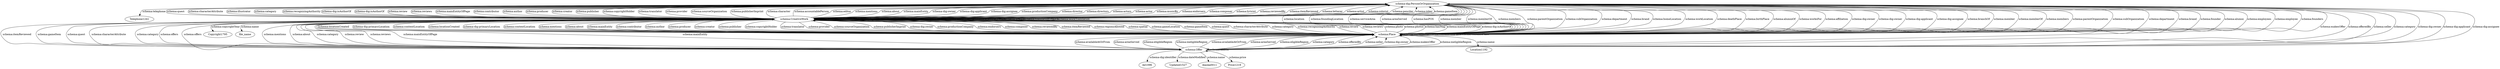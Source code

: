 digraph {
  Telephone1241 [type=attribute_name,label=Telephone1241]
  "schema-dig:PersonOrOrganization1" [type=class_uri,label="schema-dig:PersonOrOrganization"]
  Copyright1795 [type=attribute_name,label=Copyright1795]
  "schema:CreativeWork1" [type=class_uri,label="schema:CreativeWork"]
  file_name [type=attribute_name,label=file_name]
  Ad1096 [type=attribute_name,label=Ad1096]
  "schema:Offer1" [type=class_uri,label="schema:Offer"]
  Updated1527 [type=attribute_name,label=Updated1527]
  Alaska0011 [type=attribute_name,label=Alaska0011]
  Price1219 [type=attribute_name,label=Price1219]
  Location1192 [type=attribute_name,label=Location1192]
  "schema:Place1" [type=class_uri,label="schema:Place"]
  "schema-dig:PersonOrOrganization1" -> Telephone1241 [label="schema:telephone",type=st_property_uri]
  "schema:CreativeWork1" -> Copyright1795 [label="schema:copyrightYear",type=st_property_uri]
  "schema:CreativeWork1" -> file_name [label="schema:name",type=st_property_uri]
  "schema:Offer1" -> Ad1096 [label="schema-dig:identifier",type=st_property_uri]
  "schema:Offer1" -> Updated1527 [label="schema:dateModified",type=st_property_uri]
  "schema:Offer1" -> Alaska0011 [label="schema:name",type=st_property_uri]
  "schema:Offer1" -> Price1219 [label="schema:price",type=st_property_uri]
  "schema:Place1" -> Location1192 [label="schema:name",type=st_property_uri]
  "schema-dig:PersonOrOrganization1" -> "schema:CreativeWork1" [label="schema-dig:isAuthorOf",type=direct_property_uri,weight=100]
  "schema:CreativeWork1" -> "schema:CreativeWork1" [label="schema:hasPart",type=direct_property_uri,weight=100]
  "schema:CreativeWork1" -> "schema:CreativeWork1" [label="schema:isPartOf",type=direct_property_uri,weight=100]
  "schema:CreativeWork1" -> "schema:CreativeWork1" [label="schema-dig:isAbstractPartOf",type=direct_property_uri,weight=100]
  "schema:CreativeWork1" -> "schema:CreativeWork1" [label="schema-dig:isCitationOf",type=direct_property_uri,weight=100]
  "schema:CreativeWork1" -> "schema:CreativeWork1" [label="schema:citation",type=direct_property_uri,weight=100]
  "schema:CreativeWork1" -> "schema:CreativeWork1" [label="schema:workExample",type=direct_property_uri,weight=100]
  "schema:CreativeWork1" -> "schema:CreativeWork1" [label="schema:exampleOfWork",type=direct_property_uri,weight=100]
  "schema:CreativeWork1" -> "schema:CreativeWork1" [label="schema:license",type=direct_property_uri,weight=100]
  "schema:CreativeWork1" -> "schema:CreativeWork1" [label="schema:translationOfWork",type=direct_property_uri,weight=100]
  "schema:CreativeWork1" -> "schema:CreativeWork1" [label="schema:workTranslation",type=direct_property_uri,weight=100]
  "schema:CreativeWork1" -> "schema:Offer1" [label="schema:offers",type=direct_property_uri,weight=100]
  "schema:CreativeWork1" -> "schema:Place1" [label="schema:locationCreated",type=direct_property_uri,weight=100]
  "schema:CreativeWork1" -> "schema:Place1" [label="schema-dig:primaryLocation",type=direct_property_uri,weight=100]
  "schema:CreativeWork1" -> "schema:Place1" [label="schema:contentLocation",type=direct_property_uri,weight=100]
  "schema:Offer1" -> "schema:Offer1" [label="schema:addOn",type=direct_property_uri,weight=100]
  "schema:Offer1" -> "schema:Place1" [label="schema:ineligibleRegion",type=direct_property_uri,weight=100]
  "schema:Offer1" -> "schema:Place1" [label="schema:availableAtOrFrom",type=direct_property_uri,weight=100]
  "schema:Offer1" -> "schema:Place1" [label="schema:areaServed",type=direct_property_uri,weight=100]
  "schema:Offer1" -> "schema:Place1" [label="schema:eligibleRegion",type=direct_property_uri,weight=100]
  "schema:Place1" -> "schema:Place1" [label="schema:containedIn",type=direct_property_uri,weight=100]
  "schema:Place1" -> "schema:Place1" [label="schema:containedInPlace",type=direct_property_uri,weight=100]
  "schema:Place1" -> "schema:Place1" [label="schema:containsPlace",type=direct_property_uri,weight=100]
  "schema-dig:PersonOrOrganization1" -> "schema:CreativeWork1" [label="schema-dig:isAuthorOf",type=inherited,weight=300]
  "schema-dig:PersonOrOrganization1" -> "schema:CreativeWork1" [label="schema:review",type=inherited,weight=300]
  "schema-dig:PersonOrOrganization1" -> "schema:CreativeWork1" [label="schema:reviews",type=inherited,weight=300]
  "schema-dig:PersonOrOrganization1" -> "schema:CreativeWork1" [label="schema:mainEntityOfPage",type=inherited,weight=300]
  "schema-dig:PersonOrOrganization1" -> "schema:Offer1" [label="schema:makesOffer",type=inherited,weight=300]
  "schema-dig:PersonOrOrganization1" -> "schema:Place1" [label="schema:location",type=inherited,weight=300]
  "schema-dig:PersonOrOrganization1" -> "schema:Place1" [label="schema:foundingLocation",type=inherited,weight=300]
  "schema-dig:PersonOrOrganization1" -> "schema:Place1" [label="schema:serviceArea",type=inherited,weight=300]
  "schema-dig:PersonOrOrganization1" -> "schema:Place1" [label="schema:areaServed",type=inherited,weight=300]
  "schema-dig:PersonOrOrganization1" -> "schema:Place1" [label="schema:hasPOS",type=inherited,weight=300]
  "schema-dig:PersonOrOrganization1" -> "schema:Place1" [label="schema:member",type=inherited,weight=300]
  "schema-dig:PersonOrOrganization1" -> "schema:Place1" [label="schema:memberOf",type=inherited,weight=300]
  "schema-dig:PersonOrOrganization1" -> "schema:Place1" [label="schema:members",type=inherited,weight=300]
  "schema-dig:PersonOrOrganization1" -> "schema:Place1" [label="schema:parentOrganization",type=inherited,weight=300]
  "schema-dig:PersonOrOrganization1" -> "schema:Place1" [label="schema:subOrganization",type=inherited,weight=300]
  "schema-dig:PersonOrOrganization1" -> "schema:Place1" [label="schema:department",type=inherited,weight=300]
  "schema-dig:PersonOrOrganization1" -> "schema:Place1" [label="schema:brand",type=inherited,weight=300]
  "schema-dig:PersonOrOrganization1" -> "schema:Place1" [label="schema:homeLocation",type=inherited,weight=300]
  "schema-dig:PersonOrOrganization1" -> "schema:Place1" [label="schema:workLocation",type=inherited,weight=300]
  "schema-dig:PersonOrOrganization1" -> "schema:Place1" [label="schema:deathPlace",type=inherited,weight=300]
  "schema-dig:PersonOrOrganization1" -> "schema:Place1" [label="schema:birthPlace",type=inherited,weight=300]
  "schema-dig:PersonOrOrganization1" -> "schema:Place1" [label="schema:alumniOf",type=inherited,weight=300]
  "schema-dig:PersonOrOrganization1" -> "schema:Place1" [label="schema:worksFor",type=inherited,weight=300]
  "schema-dig:PersonOrOrganization1" -> "schema:Place1" [label="schema:affiliation",type=inherited,weight=300]
  "schema-dig:PersonOrOrganization1" -> "schema:Place1" [label="schema-dig:owner",type=inherited,weight=300]
  "schema:CreativeWork1" -> "schema-dig:PersonOrOrganization1" [label="schema:contributor",type=inherited,weight=300]
  "schema:CreativeWork1" -> "schema-dig:PersonOrOrganization1" [label="schema:author",type=inherited,weight=300]
  "schema:CreativeWork1" -> "schema-dig:PersonOrOrganization1" [label="schema:producer",type=inherited,weight=300]
  "schema:CreativeWork1" -> "schema-dig:PersonOrOrganization1" [label="schema:creator",type=inherited,weight=300]
  "schema:CreativeWork1" -> "schema-dig:PersonOrOrganization1" [label="schema:publisher",type=inherited,weight=300]
  "schema:CreativeWork1" -> "schema-dig:PersonOrOrganization1" [label="schema:copyrightHolder",type=inherited,weight=300]
  "schema:CreativeWork1" -> "schema-dig:PersonOrOrganization1" [label="schema:translator",type=inherited,weight=300]
  "schema:CreativeWork1" -> "schema-dig:PersonOrOrganization1" [label="schema:provider",type=inherited,weight=300]
  "schema:CreativeWork1" -> "schema-dig:PersonOrOrganization1" [label="schema:sourceOrganization",type=inherited,weight=300]
  "schema:CreativeWork1" -> "schema-dig:PersonOrOrganization1" [label="schema:publisherImprint",type=inherited,weight=300]
  "schema:CreativeWork1" -> "schema-dig:PersonOrOrganization1" [label="schema:character",type=inherited,weight=300]
  "schema:CreativeWork1" -> "schema-dig:PersonOrOrganization1" [label="schema:accountablePerson",type=inherited,weight=300]
  "schema:CreativeWork1" -> "schema-dig:PersonOrOrganization1" [label="schema:editor",type=inherited,weight=300]
  "schema:CreativeWork1" -> "schema-dig:PersonOrOrganization1" [label="schema:mentions",type=inherited,weight=300]
  "schema:CreativeWork1" -> "schema-dig:PersonOrOrganization1" [label="schema:about",type=inherited,weight=300]
  "schema:CreativeWork1" -> "schema-dig:PersonOrOrganization1" [label="schema:mainEntity",type=inherited,weight=300]
  "schema:CreativeWork1" -> "schema-dig:PersonOrOrganization1" [label="schema-dig:owner",type=inherited,weight=300]
  "schema:CreativeWork1" -> "schema-dig:PersonOrOrganization1" [label="schema-dig:applicant",type=inherited,weight=300]
  "schema:CreativeWork1" -> "schema-dig:PersonOrOrganization1" [label="schema-dig:assignee",type=inherited,weight=300]
  "schema:CreativeWork1" -> "schema-dig:PersonOrOrganization1" [label="schema:productionCompany",type=inherited,weight=300]
  "schema:CreativeWork1" -> "schema-dig:PersonOrOrganization1" [label="schema:director",type=inherited,weight=300]
  "schema:CreativeWork1" -> "schema-dig:PersonOrOrganization1" [label="schema:directors",type=inherited,weight=300]
  "schema:CreativeWork1" -> "schema-dig:PersonOrOrganization1" [label="schema:actors",type=inherited,weight=300]
  "schema:CreativeWork1" -> "schema-dig:PersonOrOrganization1" [label="schema:actor",type=inherited,weight=300]
  "schema:CreativeWork1" -> "schema-dig:PersonOrOrganization1" [label="schema:musicBy",type=inherited,weight=300]
  "schema:CreativeWork1" -> "schema-dig:PersonOrOrganization1" [label="schema:endorsers",type=inherited,weight=300]
  "schema:CreativeWork1" -> "schema-dig:PersonOrOrganization1" [label="schema:composer",type=inherited,weight=300]
  "schema:CreativeWork1" -> "schema-dig:PersonOrOrganization1" [label="schema:lyricist",type=inherited,weight=300]
  "schema:CreativeWork1" -> "schema-dig:PersonOrOrganization1" [label="schema:reviewedBy",type=inherited,weight=300]
  "schema:CreativeWork1" -> "schema-dig:PersonOrOrganization1" [label="schema:itemReviewed",type=inherited,weight=300]
  "schema:CreativeWork1" -> "schema-dig:PersonOrOrganization1" [label="schema:letterer",type=inherited,weight=300]
  "schema:CreativeWork1" -> "schema-dig:PersonOrOrganization1" [label="schema:artist",type=inherited,weight=300]
  "schema:CreativeWork1" -> "schema-dig:PersonOrOrganization1" [label="schema:colorist",type=inherited,weight=300]
  "schema:CreativeWork1" -> "schema-dig:PersonOrOrganization1" [label="schema:penciler",type=inherited,weight=300]
  "schema:CreativeWork1" -> "schema-dig:PersonOrOrganization1" [label="schema:inker",type=inherited,weight=300]
  "schema:CreativeWork1" -> "schema-dig:PersonOrOrganization1" [label="schema:gameItem",type=inherited,weight=300]
  "schema:CreativeWork1" -> "schema-dig:PersonOrOrganization1" [label="schema:quest",type=inherited,weight=300]
  "schema:CreativeWork1" -> "schema-dig:PersonOrOrganization1" [label="schema:characterAttribute",type=inherited,weight=300]
  "schema:CreativeWork1" -> "schema-dig:PersonOrOrganization1" [label="schema:illustrator",type=inherited,weight=300]
  "schema:CreativeWork1" -> "schema-dig:PersonOrOrganization1" [label="schema:category",type=inherited,weight=300]
  "schema:CreativeWork1" -> "schema-dig:PersonOrOrganization1" [label="schema:recognizingAuthority",type=inherited,weight=300]
  "schema:CreativeWork1" -> "schema:Offer1" [label="schema:offers",type=inherited,weight=300]
  "schema:CreativeWork1" -> "schema:Offer1" [label="schema:mentions",type=inherited,weight=300]
  "schema:CreativeWork1" -> "schema:Offer1" [label="schema:about",type=inherited,weight=300]
  "schema:CreativeWork1" -> "schema:Offer1" [label="schema:mainEntity",type=inherited,weight=300]
  "schema:CreativeWork1" -> "schema:Offer1" [label="schema:itemReviewed",type=inherited,weight=300]
  "schema:CreativeWork1" -> "schema:Offer1" [label="schema:gameItem",type=inherited,weight=300]
  "schema:CreativeWork1" -> "schema:Offer1" [label="schema:quest",type=inherited,weight=300]
  "schema:CreativeWork1" -> "schema:Offer1" [label="schema:characterAttribute",type=inherited,weight=300]
  "schema:CreativeWork1" -> "schema:Offer1" [label="schema:category",type=inherited,weight=300]
  "schema:CreativeWork1" -> "schema:Place1" [label="schema:locationCreated",type=inherited,weight=300]
  "schema:CreativeWork1" -> "schema:Place1" [label="schema-dig:primaryLocation",type=inherited,weight=300]
  "schema:CreativeWork1" -> "schema:Place1" [label="schema:contentLocation",type=inherited,weight=300]
  "schema:CreativeWork1" -> "schema:Place1" [label="schema:mentions",type=inherited,weight=300]
  "schema:CreativeWork1" -> "schema:Place1" [label="schema:about",type=inherited,weight=300]
  "schema:CreativeWork1" -> "schema:Place1" [label="schema:mainEntity",type=inherited,weight=300]
  "schema:CreativeWork1" -> "schema:Place1" [label="schema:contributor",type=inherited,weight=300]
  "schema:CreativeWork1" -> "schema:Place1" [label="schema:author",type=inherited,weight=300]
  "schema:CreativeWork1" -> "schema:Place1" [label="schema:producer",type=inherited,weight=300]
  "schema:CreativeWork1" -> "schema:Place1" [label="schema:creator",type=inherited,weight=300]
  "schema:CreativeWork1" -> "schema:Place1" [label="schema:publisher",type=inherited,weight=300]
  "schema:CreativeWork1" -> "schema:Place1" [label="schema:copyrightHolder",type=inherited,weight=300]
  "schema:CreativeWork1" -> "schema:Place1" [label="schema:translator",type=inherited,weight=300]
  "schema:CreativeWork1" -> "schema:Place1" [label="schema:provider",type=inherited,weight=300]
  "schema:CreativeWork1" -> "schema:Place1" [label="schema:sourceOrganization",type=inherited,weight=300]
  "schema:CreativeWork1" -> "schema:Place1" [label="schema:publisherImprint",type=inherited,weight=300]
  "schema:CreativeWork1" -> "schema:Place1" [label="schema-dig:owner",type=inherited,weight=300]
  "schema:CreativeWork1" -> "schema:Place1" [label="schema:productionCompany",type=inherited,weight=300]
  "schema:CreativeWork1" -> "schema:Place1" [label="schema:endorsers",type=inherited,weight=300]
  "schema:CreativeWork1" -> "schema:Place1" [label="schema:composer",type=inherited,weight=300]
  "schema:CreativeWork1" -> "schema:Place1" [label="schema:reviewedBy",type=inherited,weight=300]
  "schema:CreativeWork1" -> "schema:Place1" [label="schema:itemReviewed",type=inherited,weight=300]
  "schema:CreativeWork1" -> "schema:Place1" [label="schema:regionsAllowed",type=inherited,weight=300]
  "schema:CreativeWork1" -> "schema:Place1" [label="schema:spatial",type=inherited,weight=300]
  "schema:CreativeWork1" -> "schema:Place1" [label="schema:gameLocation",type=inherited,weight=300]
  "schema:CreativeWork1" -> "schema:Place1" [label="schema:gameItem",type=inherited,weight=300]
  "schema:CreativeWork1" -> "schema:Place1" [label="schema:quest",type=inherited,weight=300]
  "schema:CreativeWork1" -> "schema:Place1" [label="schema:characterAttribute",type=inherited,weight=300]
  "schema:CreativeWork1" -> "schema:Place1" [label="schema:category",type=inherited,weight=300]
  "schema:CreativeWork1" -> "schema:Place1" [label="schema:recognizingAuthority",type=inherited,weight=300]
  "schema:Offer1" -> "schema-dig:PersonOrOrganization1" [label="schema:offeredBy",type=inherited,weight=300]
  "schema:Offer1" -> "schema-dig:PersonOrOrganization1" [label="schema:seller",type=inherited,weight=300]
  "schema:Offer1" -> "schema-dig:PersonOrOrganization1" [label="schema:category",type=inherited,weight=300]
  "schema:Offer1" -> "schema-dig:PersonOrOrganization1" [label="schema-dig:owner",type=inherited,weight=300]
  "schema:Offer1" -> "schema-dig:PersonOrOrganization1" [label="schema-dig:applicant",type=inherited,weight=300]
  "schema:Offer1" -> "schema-dig:PersonOrOrganization1" [label="schema-dig:assignee",type=inherited,weight=300]
  "schema:Offer1" -> "schema:CreativeWork1" [label="schema:category",type=inherited,weight=300]
  "schema:Offer1" -> "schema:CreativeWork1" [label="schema:review",type=inherited,weight=300]
  "schema:Offer1" -> "schema:CreativeWork1" [label="schema:reviews",type=inherited,weight=300]
  "schema:Offer1" -> "schema:CreativeWork1" [label="schema:mainEntityOfPage",type=inherited,weight=300]
  "schema:Offer1" -> "schema:Place1" [label="schema:ineligibleRegion",type=inherited,weight=300]
  "schema:Offer1" -> "schema:Place1" [label="schema:availableAtOrFrom",type=inherited,weight=300]
  "schema:Offer1" -> "schema:Place1" [label="schema:areaServed",type=inherited,weight=300]
  "schema:Offer1" -> "schema:Place1" [label="schema:eligibleRegion",type=inherited,weight=300]
  "schema:Offer1" -> "schema:Place1" [label="schema:category",type=inherited,weight=300]
  "schema:Offer1" -> "schema:Place1" [label="schema:offeredBy",type=inherited,weight=300]
  "schema:Offer1" -> "schema:Place1" [label="schema:seller",type=inherited,weight=300]
  "schema:Offer1" -> "schema:Place1" [label="schema-dig:owner",type=inherited,weight=300]
  "schema:Place1" -> "schema-dig:PersonOrOrganization1" [label="schema-dig:owner",type=inherited,weight=300]
  "schema:Place1" -> "schema-dig:PersonOrOrganization1" [label="schema-dig:applicant",type=inherited,weight=300]
  "schema:Place1" -> "schema-dig:PersonOrOrganization1" [label="schema-dig:assignee",type=inherited,weight=300]
  "schema:Place1" -> "schema-dig:PersonOrOrganization1" [label="schema:branchOf",type=inherited,weight=300]
  "schema:Place1" -> "schema-dig:PersonOrOrganization1" [label="schema:member",type=inherited,weight=300]
  "schema:Place1" -> "schema-dig:PersonOrOrganization1" [label="schema:memberOf",type=inherited,weight=300]
  "schema:Place1" -> "schema-dig:PersonOrOrganization1" [label="schema:members",type=inherited,weight=300]
  "schema:Place1" -> "schema-dig:PersonOrOrganization1" [label="schema:parentOrganization",type=inherited,weight=300]
  "schema:Place1" -> "schema-dig:PersonOrOrganization1" [label="schema:subOrganization",type=inherited,weight=300]
  "schema:Place1" -> "schema-dig:PersonOrOrganization1" [label="schema:department",type=inherited,weight=300]
  "schema:Place1" -> "schema-dig:PersonOrOrganization1" [label="schema:brand",type=inherited,weight=300]
  "schema:Place1" -> "schema-dig:PersonOrOrganization1" [label="schema:founder",type=inherited,weight=300]
  "schema:Place1" -> "schema-dig:PersonOrOrganization1" [label="schema:alumni",type=inherited,weight=300]
  "schema:Place1" -> "schema-dig:PersonOrOrganization1" [label="schema:employees",type=inherited,weight=300]
  "schema:Place1" -> "schema-dig:PersonOrOrganization1" [label="schema:employee",type=inherited,weight=300]
  "schema:Place1" -> "schema-dig:PersonOrOrganization1" [label="schema:founders",type=inherited,weight=300]
  "schema:Place1" -> "schema:CreativeWork1" [label="schema:review",type=inherited,weight=300]
  "schema:Place1" -> "schema:CreativeWork1" [label="schema:reviews",type=inherited,weight=300]
  "schema:Place1" -> "schema:CreativeWork1" [label="schema:photo",type=inherited,weight=300]
  "schema:Place1" -> "schema:CreativeWork1" [label="schema:photos",type=inherited,weight=300]
  "schema:Place1" -> "schema:CreativeWork1" [label="schema:hasMap",type=inherited,weight=300]
  "schema:Place1" -> "schema:CreativeWork1" [label="schema:mainEntityOfPage",type=inherited,weight=300]
  "schema:Place1" -> "schema:CreativeWork1" [label="schema-dig:isAuthorOf",type=inherited,weight=300]
  "schema:Place1" -> "schema:Offer1" [label="schema:makesOffer",type=inherited,weight=300]
}
